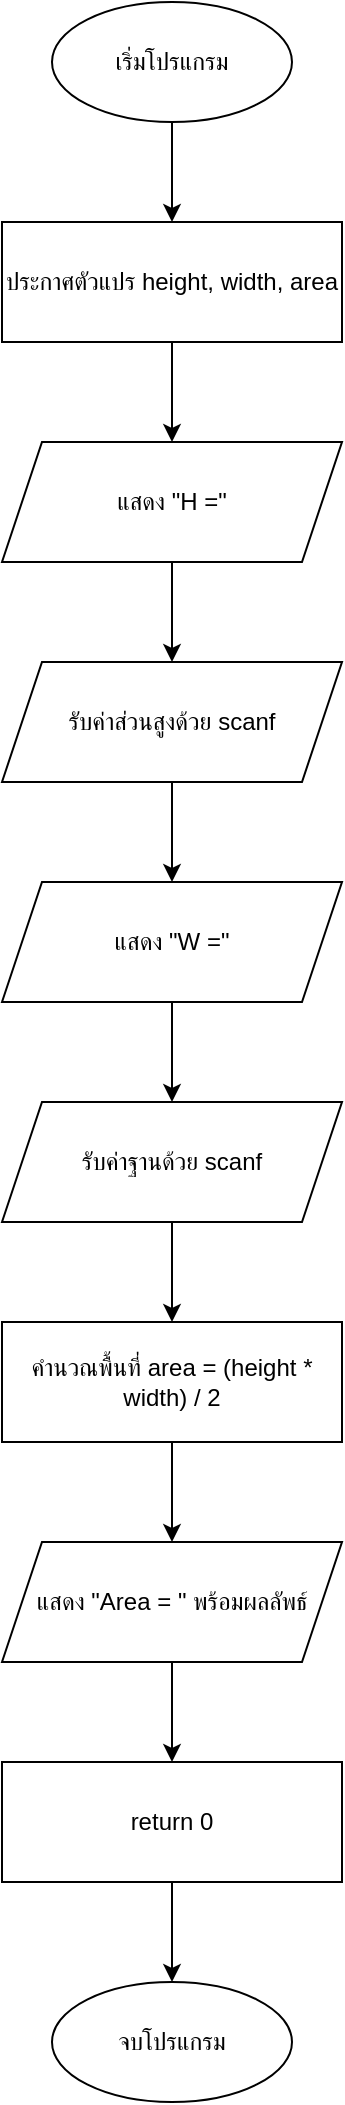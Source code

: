 <mxfile version="28.2.5">
  <diagram name="หน้า-1" id="g1WY-LeKKJIpPG-kmTFl">
    <mxGraphModel dx="3574" dy="1974" grid="1" gridSize="10" guides="1" tooltips="1" connect="1" arrows="1" fold="1" page="1" pageScale="1" pageWidth="1169" pageHeight="1654" math="0" shadow="0">
      <root>
        <mxCell id="0" />
        <mxCell id="1" parent="0" />
        <mxCell id="CkeSAW8G-GJdKuXeejbD-43" value="เริ่มโปรแกรม" style="ellipse;whiteSpace=wrap;html=1;aspect=fixed;" vertex="1" parent="1">
          <mxGeometry x="525" y="302" width="120" height="60" as="geometry" />
        </mxCell>
        <mxCell id="CkeSAW8G-GJdKuXeejbD-44" value="" style="endArrow=classic;html=1;rounded=0;" edge="1" parent="1" source="CkeSAW8G-GJdKuXeejbD-43" target="CkeSAW8G-GJdKuXeejbD-45">
          <mxGeometry width="50" height="50" relative="1" as="geometry">
            <mxPoint x="585" y="362" as="sourcePoint" />
            <mxPoint x="585" y="412" as="targetPoint" />
          </mxGeometry>
        </mxCell>
        <mxCell id="CkeSAW8G-GJdKuXeejbD-45" value="ประกาศตัวแปร height, width, area" style="rounded=0;whiteSpace=wrap;html=1;" vertex="1" parent="1">
          <mxGeometry x="500" y="412" width="170" height="60" as="geometry" />
        </mxCell>
        <mxCell id="CkeSAW8G-GJdKuXeejbD-46" value="" style="endArrow=classic;html=1;rounded=0;" edge="1" parent="1" source="CkeSAW8G-GJdKuXeejbD-45" target="CkeSAW8G-GJdKuXeejbD-47">
          <mxGeometry width="50" height="50" relative="1" as="geometry">
            <mxPoint x="585" y="472" as="sourcePoint" />
            <mxPoint x="585" y="522" as="targetPoint" />
          </mxGeometry>
        </mxCell>
        <mxCell id="CkeSAW8G-GJdKuXeejbD-47" value="แสดง &quot;H =&quot;" style="shape=parallelogram;perimeter=parallelogramPerimeter;whiteSpace=wrap;html=1;fixedSize=1;" vertex="1" parent="1">
          <mxGeometry x="500" y="522" width="170" height="60" as="geometry" />
        </mxCell>
        <mxCell id="CkeSAW8G-GJdKuXeejbD-48" value="" style="endArrow=classic;html=1;rounded=0;" edge="1" parent="1" source="CkeSAW8G-GJdKuXeejbD-47" target="CkeSAW8G-GJdKuXeejbD-49">
          <mxGeometry width="50" height="50" relative="1" as="geometry">
            <mxPoint x="585" y="582" as="sourcePoint" />
            <mxPoint x="585" y="632" as="targetPoint" />
          </mxGeometry>
        </mxCell>
        <mxCell id="CkeSAW8G-GJdKuXeejbD-49" value="รับค่าส่วนสูงด้วย scanf" style="shape=parallelogram;perimeter=parallelogramPerimeter;whiteSpace=wrap;html=1;fixedSize=1;" vertex="1" parent="1">
          <mxGeometry x="500" y="632" width="170" height="60" as="geometry" />
        </mxCell>
        <mxCell id="CkeSAW8G-GJdKuXeejbD-50" value="" style="endArrow=classic;html=1;rounded=0;" edge="1" parent="1" source="CkeSAW8G-GJdKuXeejbD-49" target="CkeSAW8G-GJdKuXeejbD-51">
          <mxGeometry width="50" height="50" relative="1" as="geometry">
            <mxPoint x="585" y="692" as="sourcePoint" />
            <mxPoint x="585" y="742" as="targetPoint" />
          </mxGeometry>
        </mxCell>
        <mxCell id="CkeSAW8G-GJdKuXeejbD-51" value="แสดง &quot;W =&quot;" style="shape=parallelogram;perimeter=parallelogramPerimeter;whiteSpace=wrap;html=1;fixedSize=1;" vertex="1" parent="1">
          <mxGeometry x="500" y="742" width="170" height="60" as="geometry" />
        </mxCell>
        <mxCell id="CkeSAW8G-GJdKuXeejbD-52" value="" style="endArrow=classic;html=1;rounded=0;" edge="1" parent="1" source="CkeSAW8G-GJdKuXeejbD-51" target="CkeSAW8G-GJdKuXeejbD-53">
          <mxGeometry width="50" height="50" relative="1" as="geometry">
            <mxPoint x="585" y="802" as="sourcePoint" />
            <mxPoint x="585" y="852" as="targetPoint" />
          </mxGeometry>
        </mxCell>
        <mxCell id="CkeSAW8G-GJdKuXeejbD-53" value="รับค่าฐานด้วย scanf" style="shape=parallelogram;perimeter=parallelogramPerimeter;whiteSpace=wrap;html=1;fixedSize=1;" vertex="1" parent="1">
          <mxGeometry x="500" y="852" width="170" height="60" as="geometry" />
        </mxCell>
        <mxCell id="CkeSAW8G-GJdKuXeejbD-54" value="" style="endArrow=classic;html=1;rounded=0;" edge="1" parent="1" source="CkeSAW8G-GJdKuXeejbD-53" target="CkeSAW8G-GJdKuXeejbD-55">
          <mxGeometry width="50" height="50" relative="1" as="geometry">
            <mxPoint x="585" y="912" as="sourcePoint" />
            <mxPoint x="585" y="962" as="targetPoint" />
          </mxGeometry>
        </mxCell>
        <mxCell id="CkeSAW8G-GJdKuXeejbD-55" value="คำนวณพื้นที่ area = (height * width) / 2" style="rounded=0;whiteSpace=wrap;html=1;" vertex="1" parent="1">
          <mxGeometry x="500" y="962" width="170" height="60" as="geometry" />
        </mxCell>
        <mxCell id="CkeSAW8G-GJdKuXeejbD-56" value="" style="endArrow=classic;html=1;rounded=0;" edge="1" parent="1" source="CkeSAW8G-GJdKuXeejbD-55" target="CkeSAW8G-GJdKuXeejbD-57">
          <mxGeometry width="50" height="50" relative="1" as="geometry">
            <mxPoint x="585" y="1022" as="sourcePoint" />
            <mxPoint x="585" y="1072" as="targetPoint" />
          </mxGeometry>
        </mxCell>
        <mxCell id="CkeSAW8G-GJdKuXeejbD-57" value="แสดง &quot;Area = &quot; พร้อมผลลัพธ์" style="shape=parallelogram;perimeter=parallelogramPerimeter;whiteSpace=wrap;html=1;fixedSize=1;" vertex="1" parent="1">
          <mxGeometry x="500" y="1072" width="170" height="60" as="geometry" />
        </mxCell>
        <mxCell id="CkeSAW8G-GJdKuXeejbD-58" value="" style="endArrow=classic;html=1;rounded=0;" edge="1" parent="1" source="CkeSAW8G-GJdKuXeejbD-57" target="CkeSAW8G-GJdKuXeejbD-59">
          <mxGeometry width="50" height="50" relative="1" as="geometry">
            <mxPoint x="585" y="1132" as="sourcePoint" />
            <mxPoint x="585" y="1182" as="targetPoint" />
          </mxGeometry>
        </mxCell>
        <mxCell id="CkeSAW8G-GJdKuXeejbD-59" value="return 0" style="rounded=0;whiteSpace=wrap;html=1;" vertex="1" parent="1">
          <mxGeometry x="500" y="1182" width="170" height="60" as="geometry" />
        </mxCell>
        <mxCell id="CkeSAW8G-GJdKuXeejbD-60" value="" style="endArrow=classic;html=1;rounded=0;" edge="1" parent="1" source="CkeSAW8G-GJdKuXeejbD-59" target="CkeSAW8G-GJdKuXeejbD-61">
          <mxGeometry width="50" height="50" relative="1" as="geometry">
            <mxPoint x="585" y="1242" as="sourcePoint" />
            <mxPoint x="585" y="1292" as="targetPoint" />
          </mxGeometry>
        </mxCell>
        <mxCell id="CkeSAW8G-GJdKuXeejbD-61" value="จบโปรแกรม" style="ellipse;whiteSpace=wrap;html=1;aspect=fixed;" vertex="1" parent="1">
          <mxGeometry x="525" y="1292" width="120" height="60" as="geometry" />
        </mxCell>
      </root>
    </mxGraphModel>
  </diagram>
</mxfile>
